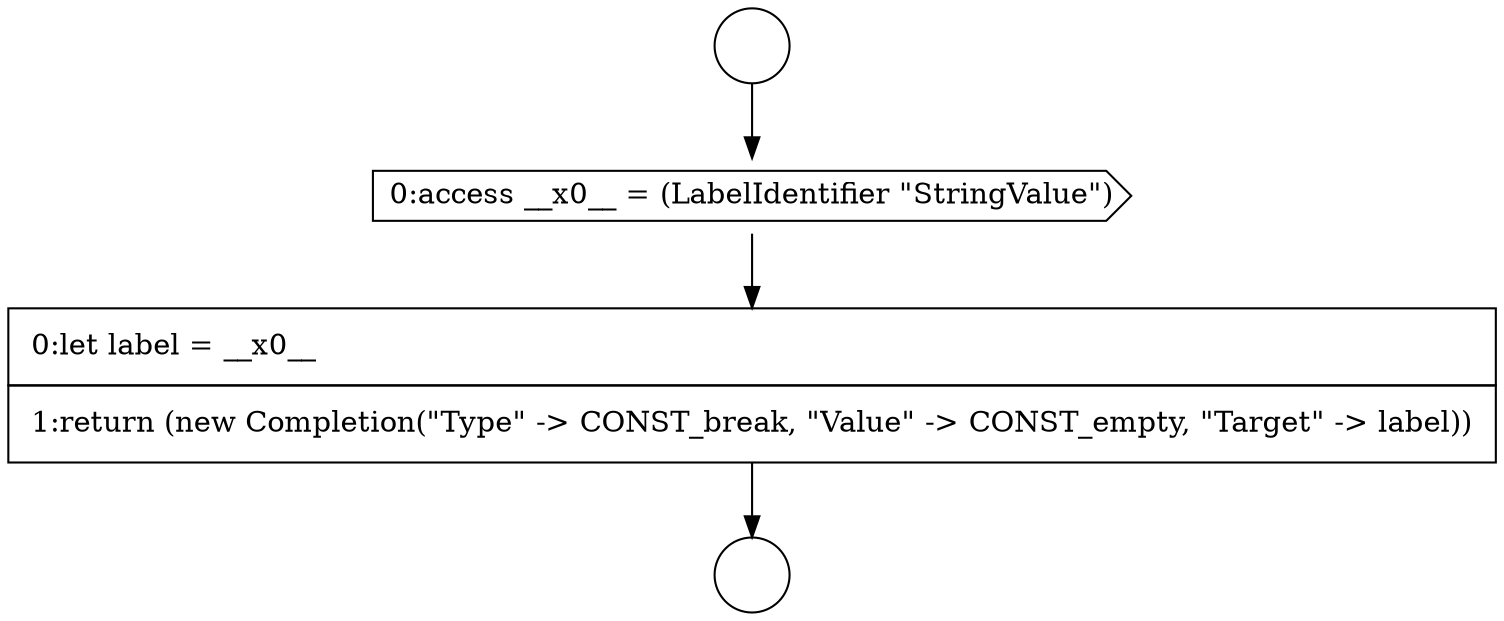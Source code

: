 digraph {
  node6776 [shape=circle label=" " color="black" fillcolor="white" style=filled]
  node6778 [shape=cds, label=<<font color="black">0:access __x0__ = (LabelIdentifier &quot;StringValue&quot;)</font>> color="black" fillcolor="white" style=filled]
  node6779 [shape=none, margin=0, label=<<font color="black">
    <table border="0" cellborder="1" cellspacing="0" cellpadding="10">
      <tr><td align="left">0:let label = __x0__</td></tr>
      <tr><td align="left">1:return (new Completion(&quot;Type&quot; -&gt; CONST_break, &quot;Value&quot; -&gt; CONST_empty, &quot;Target&quot; -&gt; label))</td></tr>
    </table>
  </font>> color="black" fillcolor="white" style=filled]
  node6777 [shape=circle label=" " color="black" fillcolor="white" style=filled]
  node6776 -> node6778 [ color="black"]
  node6778 -> node6779 [ color="black"]
  node6779 -> node6777 [ color="black"]
}
